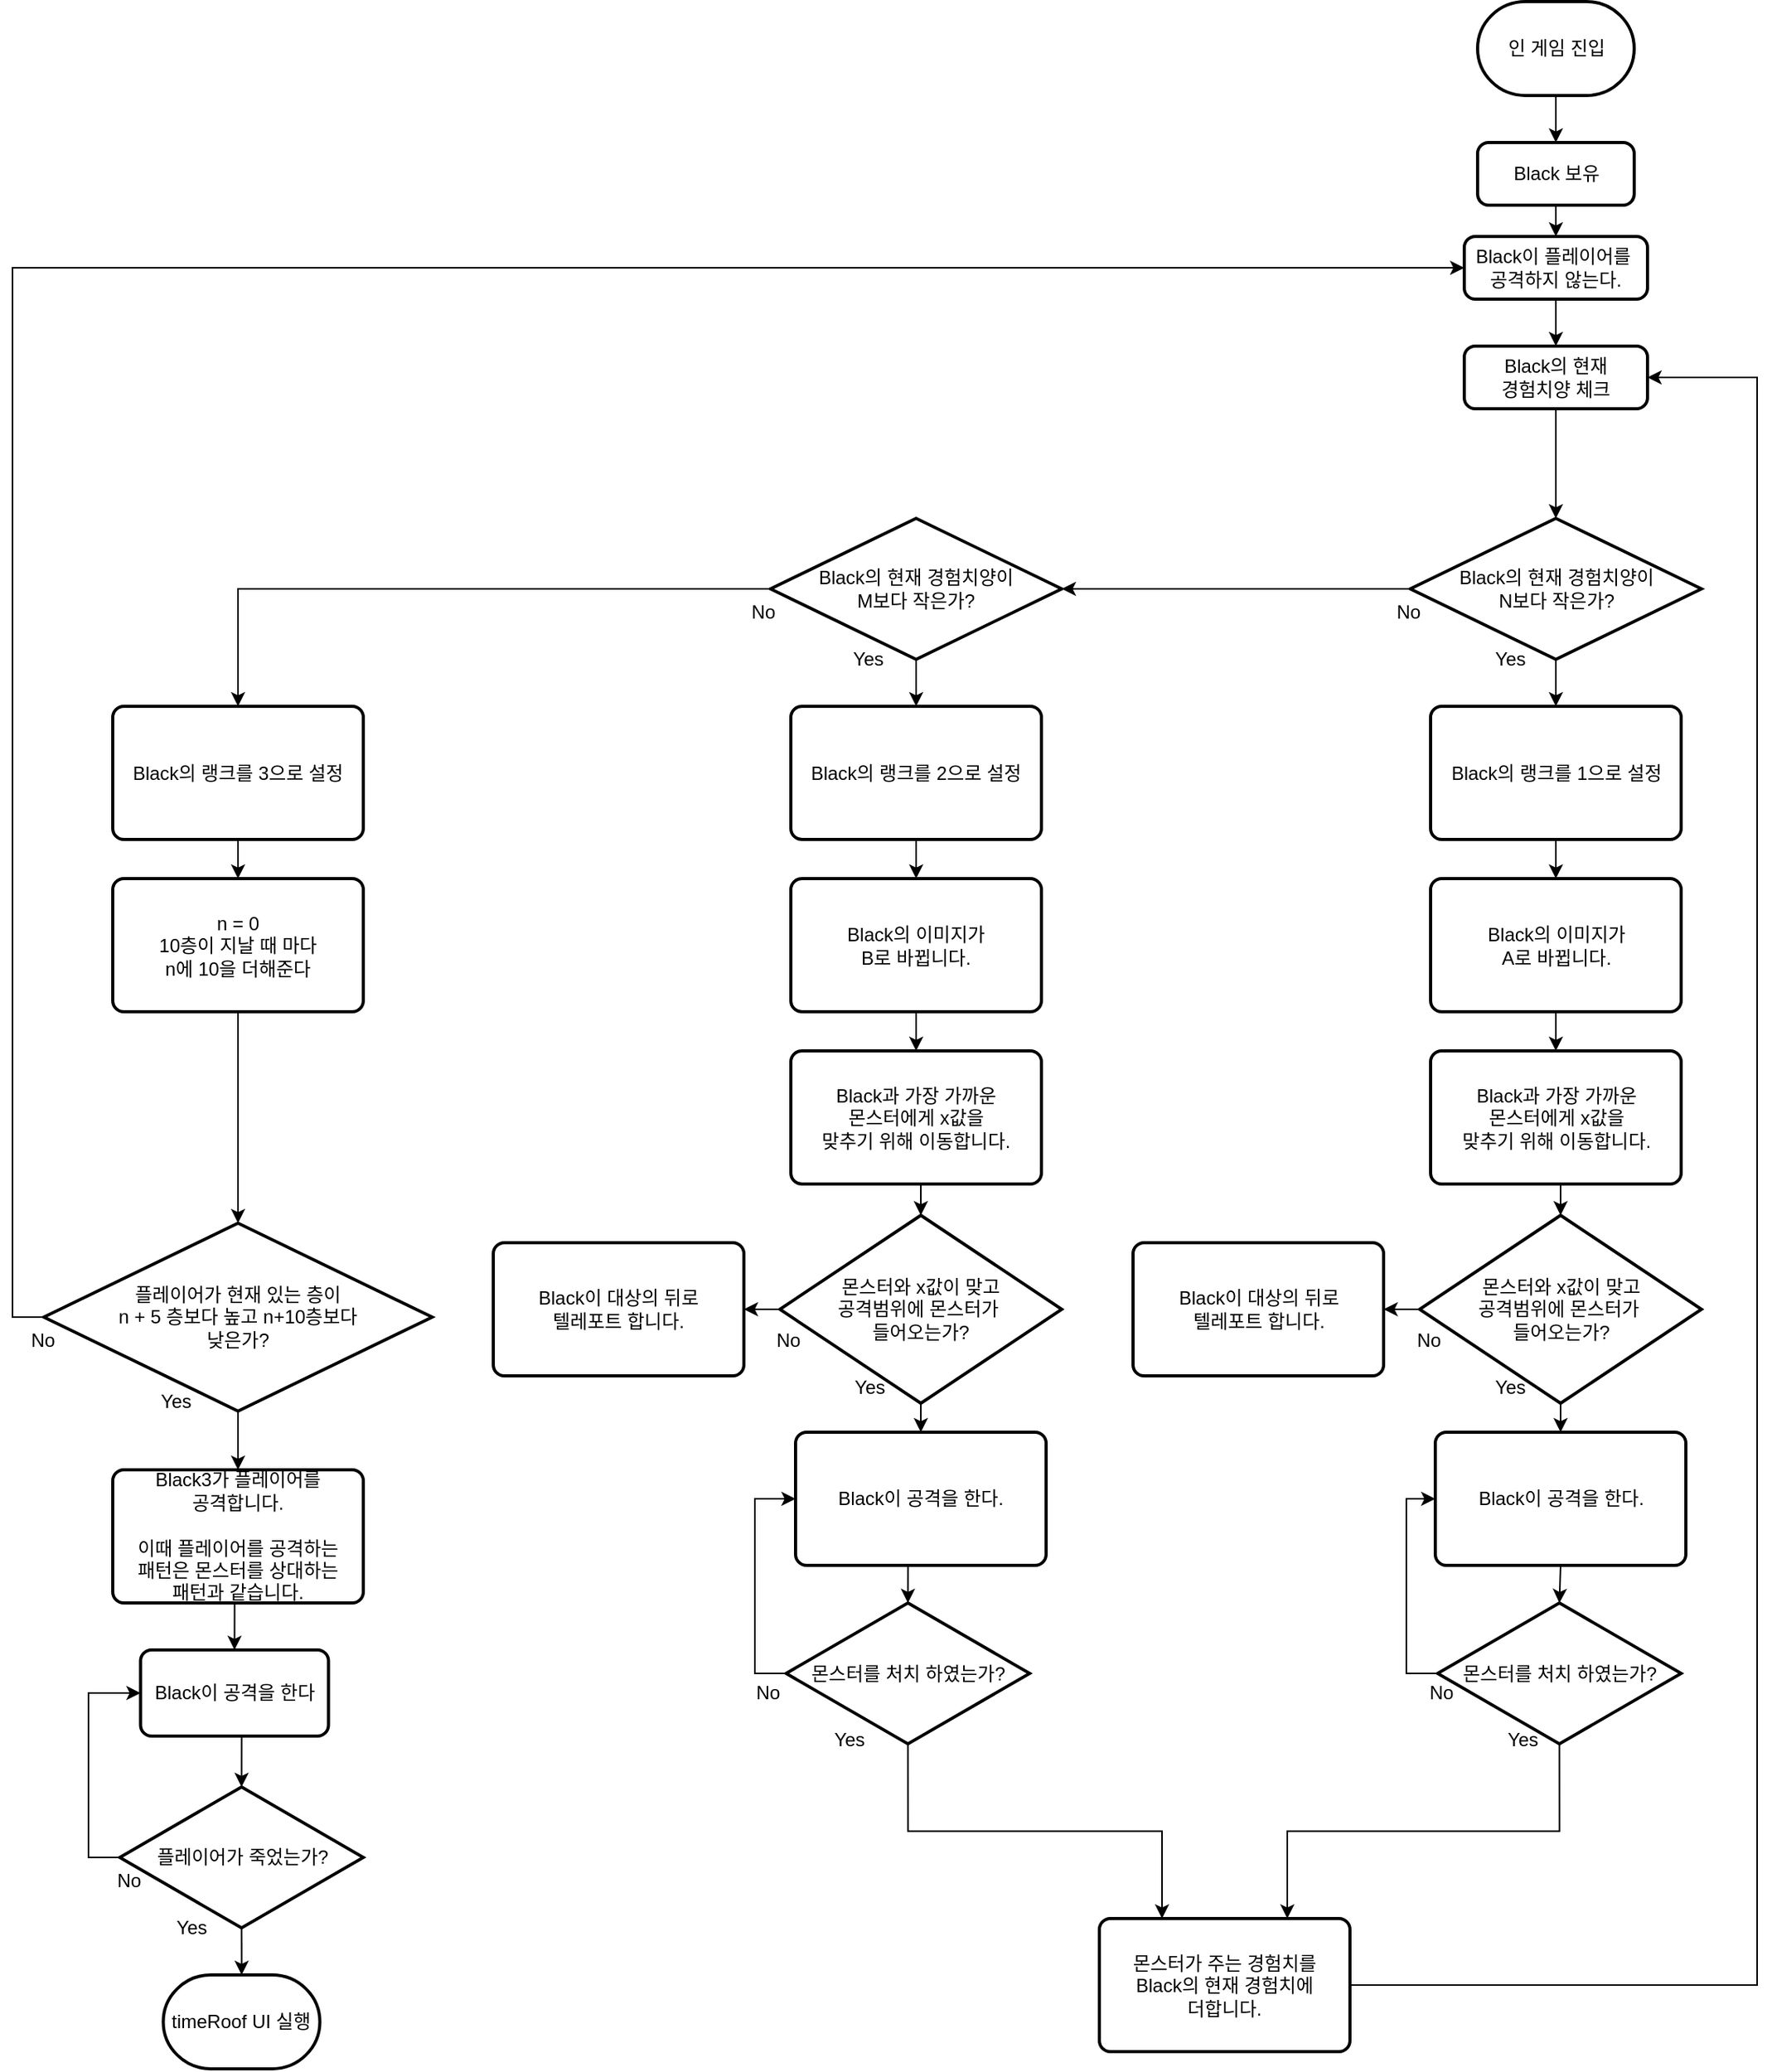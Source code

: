 <mxfile version="13.9.9" type="device"><diagram id="Elonn7mZ484trIvTHA_Z" name="페이지-1"><mxGraphModel dx="2637" dy="2512" grid="1" gridSize="10" guides="1" tooltips="1" connect="1" arrows="1" fold="1" page="1" pageScale="1" pageWidth="827" pageHeight="1169" math="0" shadow="0"><root><mxCell id="0"/><mxCell id="1" parent="0"/><mxCell id="RiCFiJ0sCtWjMGRYQDq8-5" style="edgeStyle=orthogonalEdgeStyle;rounded=0;orthogonalLoop=1;jettySize=auto;html=1;exitX=0.5;exitY=1;exitDx=0;exitDy=0;exitPerimeter=0;entryX=0.5;entryY=0;entryDx=0;entryDy=0;" edge="1" parent="1" source="RiCFiJ0sCtWjMGRYQDq8-1" target="RiCFiJ0sCtWjMGRYQDq8-2"><mxGeometry relative="1" as="geometry"/></mxCell><mxCell id="RiCFiJ0sCtWjMGRYQDq8-1" value="인 게임 진입" style="strokeWidth=2;html=1;shape=mxgraph.flowchart.terminator;whiteSpace=wrap;" vertex="1" parent="1"><mxGeometry x="571.5" y="-140" width="100" height="60" as="geometry"/></mxCell><mxCell id="RiCFiJ0sCtWjMGRYQDq8-89" style="edgeStyle=orthogonalEdgeStyle;rounded=0;orthogonalLoop=1;jettySize=auto;html=1;exitX=0.5;exitY=1;exitDx=0;exitDy=0;entryX=0.5;entryY=0;entryDx=0;entryDy=0;" edge="1" parent="1" source="RiCFiJ0sCtWjMGRYQDq8-2" target="RiCFiJ0sCtWjMGRYQDq8-88"><mxGeometry relative="1" as="geometry"/></mxCell><mxCell id="RiCFiJ0sCtWjMGRYQDq8-2" value="&lt;span&gt;Black 보유&lt;/span&gt;" style="rounded=1;whiteSpace=wrap;html=1;absoluteArcSize=1;arcSize=14;strokeWidth=2;" vertex="1" parent="1"><mxGeometry x="571.5" y="-50" width="100" height="40" as="geometry"/></mxCell><mxCell id="RiCFiJ0sCtWjMGRYQDq8-60" style="edgeStyle=orthogonalEdgeStyle;rounded=0;orthogonalLoop=1;jettySize=auto;html=1;exitX=0.5;exitY=1;exitDx=0;exitDy=0;entryX=0.5;entryY=0;entryDx=0;entryDy=0;" edge="1" parent="1" source="RiCFiJ0sCtWjMGRYQDq8-8" target="RiCFiJ0sCtWjMGRYQDq8-25"><mxGeometry relative="1" as="geometry"><mxPoint x="-220" y="420" as="targetPoint"/></mxGeometry></mxCell><mxCell id="RiCFiJ0sCtWjMGRYQDq8-8" value="&lt;span&gt;Black의 랭크를 3으로 설정&lt;/span&gt;" style="rounded=1;whiteSpace=wrap;html=1;absoluteArcSize=1;arcSize=14;strokeWidth=2;" vertex="1" parent="1"><mxGeometry x="-300" y="310" width="160" height="85" as="geometry"/></mxCell><mxCell id="RiCFiJ0sCtWjMGRYQDq8-91" style="edgeStyle=orthogonalEdgeStyle;rounded=0;orthogonalLoop=1;jettySize=auto;html=1;exitX=0.5;exitY=1;exitDx=0;exitDy=0;" edge="1" parent="1" source="RiCFiJ0sCtWjMGRYQDq8-17" target="RiCFiJ0sCtWjMGRYQDq8-77"><mxGeometry relative="1" as="geometry"/></mxCell><mxCell id="RiCFiJ0sCtWjMGRYQDq8-17" value="&lt;span&gt;Black의 랭크를 2으로 설정&lt;/span&gt;" style="rounded=1;whiteSpace=wrap;html=1;absoluteArcSize=1;arcSize=14;strokeWidth=2;" vertex="1" parent="1"><mxGeometry x="133" y="310" width="160" height="85" as="geometry"/></mxCell><mxCell id="RiCFiJ0sCtWjMGRYQDq8-92" style="edgeStyle=orthogonalEdgeStyle;rounded=0;orthogonalLoop=1;jettySize=auto;html=1;exitX=0.5;exitY=1;exitDx=0;exitDy=0;entryX=0.5;entryY=0;entryDx=0;entryDy=0;" edge="1" parent="1" source="RiCFiJ0sCtWjMGRYQDq8-19" target="RiCFiJ0sCtWjMGRYQDq8-34"><mxGeometry relative="1" as="geometry"/></mxCell><mxCell id="RiCFiJ0sCtWjMGRYQDq8-19" value="&lt;span&gt;Black의 랭크를 1으로 설정&lt;/span&gt;" style="rounded=1;whiteSpace=wrap;html=1;absoluteArcSize=1;arcSize=14;strokeWidth=2;" vertex="1" parent="1"><mxGeometry x="541.5" y="310" width="160" height="85" as="geometry"/></mxCell><mxCell id="RiCFiJ0sCtWjMGRYQDq8-32" style="edgeStyle=orthogonalEdgeStyle;rounded=0;orthogonalLoop=1;jettySize=auto;html=1;exitX=0.5;exitY=1;exitDx=0;exitDy=0;exitPerimeter=0;" edge="1" parent="1" source="RiCFiJ0sCtWjMGRYQDq8-23" target="RiCFiJ0sCtWjMGRYQDq8-31"><mxGeometry relative="1" as="geometry"/></mxCell><mxCell id="RiCFiJ0sCtWjMGRYQDq8-63" style="edgeStyle=orthogonalEdgeStyle;rounded=0;orthogonalLoop=1;jettySize=auto;html=1;exitX=0;exitY=0.5;exitDx=0;exitDy=0;exitPerimeter=0;entryX=0;entryY=0.5;entryDx=0;entryDy=0;" edge="1" parent="1" source="RiCFiJ0sCtWjMGRYQDq8-23" target="RiCFiJ0sCtWjMGRYQDq8-88"><mxGeometry relative="1" as="geometry"><mxPoint x="-187" y="600" as="targetPoint"/></mxGeometry></mxCell><mxCell id="RiCFiJ0sCtWjMGRYQDq8-23" value="플레이어가 현재 있는 층이&lt;br&gt;n + 5 층보다 높고 n+10층보다&lt;br&gt;낮은가?" style="strokeWidth=2;html=1;shape=mxgraph.flowchart.decision;whiteSpace=wrap;" vertex="1" parent="1"><mxGeometry x="-344" y="640" width="248" height="120" as="geometry"/></mxCell><mxCell id="RiCFiJ0sCtWjMGRYQDq8-57" style="edgeStyle=orthogonalEdgeStyle;rounded=0;orthogonalLoop=1;jettySize=auto;html=1;exitX=0.5;exitY=1;exitDx=0;exitDy=0;entryX=0.5;entryY=0;entryDx=0;entryDy=0;entryPerimeter=0;" edge="1" parent="1" source="RiCFiJ0sCtWjMGRYQDq8-25" target="RiCFiJ0sCtWjMGRYQDq8-23"><mxGeometry relative="1" as="geometry"/></mxCell><mxCell id="RiCFiJ0sCtWjMGRYQDq8-25" value="n = 0&lt;br&gt;10층이 지날 때 마다&lt;br&gt;n에 10을 더해준다" style="rounded=1;whiteSpace=wrap;html=1;absoluteArcSize=1;arcSize=14;strokeWidth=2;" vertex="1" parent="1"><mxGeometry x="-300" y="420" width="160" height="85" as="geometry"/></mxCell><mxCell id="RiCFiJ0sCtWjMGRYQDq8-29" value="No" style="text;html=1;align=center;verticalAlign=middle;resizable=0;points=[];autosize=1;" vertex="1" parent="1"><mxGeometry x="-360" y="705" width="30" height="20" as="geometry"/></mxCell><mxCell id="RiCFiJ0sCtWjMGRYQDq8-30" value="Yes" style="text;html=1;align=center;verticalAlign=middle;resizable=0;points=[];autosize=1;" vertex="1" parent="1"><mxGeometry x="-280" y="743.5" width="40" height="20" as="geometry"/></mxCell><mxCell id="RiCFiJ0sCtWjMGRYQDq8-153" style="edgeStyle=orthogonalEdgeStyle;rounded=0;orthogonalLoop=1;jettySize=auto;html=1;exitX=0.5;exitY=1;exitDx=0;exitDy=0;entryX=0.5;entryY=0;entryDx=0;entryDy=0;" edge="1" parent="1" source="RiCFiJ0sCtWjMGRYQDq8-31" target="RiCFiJ0sCtWjMGRYQDq8-152"><mxGeometry relative="1" as="geometry"/></mxCell><mxCell id="RiCFiJ0sCtWjMGRYQDq8-31" value="Black3가 플레이어를&lt;br&gt;공격합니다.&lt;br&gt;&lt;br&gt;이때 플레이어를 공격하는&lt;br&gt;패턴은 몬스터를 상대하는&lt;br&gt;패턴과 같습니다." style="rounded=1;whiteSpace=wrap;html=1;absoluteArcSize=1;arcSize=14;strokeWidth=2;" vertex="1" parent="1"><mxGeometry x="-300" y="797.5" width="160" height="85" as="geometry"/></mxCell><mxCell id="RiCFiJ0sCtWjMGRYQDq8-104" style="edgeStyle=orthogonalEdgeStyle;rounded=0;orthogonalLoop=1;jettySize=auto;html=1;exitX=0.5;exitY=1;exitDx=0;exitDy=0;entryX=0.5;entryY=0;entryDx=0;entryDy=0;" edge="1" parent="1" source="RiCFiJ0sCtWjMGRYQDq8-34" target="RiCFiJ0sCtWjMGRYQDq8-102"><mxGeometry relative="1" as="geometry"/></mxCell><mxCell id="RiCFiJ0sCtWjMGRYQDq8-34" value="Black의 이미지가&lt;br&gt;A로 바뀝니다." style="rounded=1;whiteSpace=wrap;html=1;absoluteArcSize=1;arcSize=14;strokeWidth=2;" vertex="1" parent="1"><mxGeometry x="541.5" y="420" width="160" height="85" as="geometry"/></mxCell><mxCell id="RiCFiJ0sCtWjMGRYQDq8-74" style="edgeStyle=orthogonalEdgeStyle;rounded=0;orthogonalLoop=1;jettySize=auto;html=1;exitX=0;exitY=0.5;exitDx=0;exitDy=0;exitPerimeter=0;entryX=1;entryY=0.5;entryDx=0;entryDy=0;entryPerimeter=0;" edge="1" parent="1" source="RiCFiJ0sCtWjMGRYQDq8-65" target="RiCFiJ0sCtWjMGRYQDq8-66"><mxGeometry relative="1" as="geometry"/></mxCell><mxCell id="RiCFiJ0sCtWjMGRYQDq8-85" style="edgeStyle=orthogonalEdgeStyle;rounded=0;orthogonalLoop=1;jettySize=auto;html=1;exitX=0.5;exitY=1;exitDx=0;exitDy=0;exitPerimeter=0;entryX=0.5;entryY=0;entryDx=0;entryDy=0;" edge="1" parent="1" source="RiCFiJ0sCtWjMGRYQDq8-65" target="RiCFiJ0sCtWjMGRYQDq8-19"><mxGeometry relative="1" as="geometry"><mxPoint x="621.5" y="320" as="targetPoint"/></mxGeometry></mxCell><mxCell id="RiCFiJ0sCtWjMGRYQDq8-65" value="Black의 현재 경험치양이&lt;br&gt;N보다 작은가?" style="strokeWidth=2;html=1;shape=mxgraph.flowchart.decision;whiteSpace=wrap;" vertex="1" parent="1"><mxGeometry x="528.5" y="190" width="186" height="90" as="geometry"/></mxCell><mxCell id="RiCFiJ0sCtWjMGRYQDq8-76" style="edgeStyle=orthogonalEdgeStyle;rounded=0;orthogonalLoop=1;jettySize=auto;html=1;exitX=0;exitY=0.5;exitDx=0;exitDy=0;exitPerimeter=0;entryX=0.5;entryY=0;entryDx=0;entryDy=0;" edge="1" parent="1" source="RiCFiJ0sCtWjMGRYQDq8-66" target="RiCFiJ0sCtWjMGRYQDq8-8"><mxGeometry relative="1" as="geometry"/></mxCell><mxCell id="RiCFiJ0sCtWjMGRYQDq8-84" style="edgeStyle=orthogonalEdgeStyle;rounded=0;orthogonalLoop=1;jettySize=auto;html=1;exitX=0.5;exitY=1;exitDx=0;exitDy=0;exitPerimeter=0;entryX=0.5;entryY=0;entryDx=0;entryDy=0;" edge="1" parent="1" source="RiCFiJ0sCtWjMGRYQDq8-66" target="RiCFiJ0sCtWjMGRYQDq8-17"><mxGeometry relative="1" as="geometry"><mxPoint x="213.0" y="320" as="targetPoint"/></mxGeometry></mxCell><mxCell id="RiCFiJ0sCtWjMGRYQDq8-66" value="Black의 현재 경험치양이&lt;br&gt;M보다 작은가?" style="strokeWidth=2;html=1;shape=mxgraph.flowchart.decision;whiteSpace=wrap;" vertex="1" parent="1"><mxGeometry x="120" y="190" width="186" height="90" as="geometry"/></mxCell><mxCell id="RiCFiJ0sCtWjMGRYQDq8-70" value="No" style="text;html=1;align=center;verticalAlign=middle;resizable=0;points=[];autosize=1;" vertex="1" parent="1"><mxGeometry x="511.5" y="240" width="30" height="20" as="geometry"/></mxCell><mxCell id="RiCFiJ0sCtWjMGRYQDq8-71" value="Yes" style="text;html=1;align=center;verticalAlign=middle;resizable=0;points=[];autosize=1;" vertex="1" parent="1"><mxGeometry x="571.5" y="270" width="40" height="20" as="geometry"/></mxCell><mxCell id="RiCFiJ0sCtWjMGRYQDq8-103" style="edgeStyle=orthogonalEdgeStyle;rounded=0;orthogonalLoop=1;jettySize=auto;html=1;exitX=0.5;exitY=1;exitDx=0;exitDy=0;entryX=0.5;entryY=0;entryDx=0;entryDy=0;" edge="1" parent="1" source="RiCFiJ0sCtWjMGRYQDq8-77" target="RiCFiJ0sCtWjMGRYQDq8-100"><mxGeometry relative="1" as="geometry"/></mxCell><mxCell id="RiCFiJ0sCtWjMGRYQDq8-77" value="Black의 이미지가&lt;br&gt;B로 바뀝니다." style="rounded=1;whiteSpace=wrap;html=1;absoluteArcSize=1;arcSize=14;strokeWidth=2;" vertex="1" parent="1"><mxGeometry x="133" y="420" width="160" height="85" as="geometry"/></mxCell><mxCell id="RiCFiJ0sCtWjMGRYQDq8-82" value="No" style="text;html=1;align=center;verticalAlign=middle;resizable=0;points=[];autosize=1;" vertex="1" parent="1"><mxGeometry x="100" y="240" width="30" height="20" as="geometry"/></mxCell><mxCell id="RiCFiJ0sCtWjMGRYQDq8-83" value="Yes" style="text;html=1;align=center;verticalAlign=middle;resizable=0;points=[];autosize=1;" vertex="1" parent="1"><mxGeometry x="162" y="270" width="40" height="20" as="geometry"/></mxCell><mxCell id="RiCFiJ0sCtWjMGRYQDq8-135" style="edgeStyle=orthogonalEdgeStyle;rounded=0;orthogonalLoop=1;jettySize=auto;html=1;exitX=0.5;exitY=1;exitDx=0;exitDy=0;entryX=0.5;entryY=0;entryDx=0;entryDy=0;" edge="1" parent="1" source="RiCFiJ0sCtWjMGRYQDq8-88" target="RiCFiJ0sCtWjMGRYQDq8-134"><mxGeometry relative="1" as="geometry"/></mxCell><mxCell id="RiCFiJ0sCtWjMGRYQDq8-88" value="Black이 플레이어를&amp;nbsp;&lt;br&gt;공격하지 않는다." style="rounded=1;whiteSpace=wrap;html=1;absoluteArcSize=1;arcSize=14;strokeWidth=2;" vertex="1" parent="1"><mxGeometry x="563" y="10" width="117" height="40" as="geometry"/></mxCell><mxCell id="RiCFiJ0sCtWjMGRYQDq8-110" style="edgeStyle=orthogonalEdgeStyle;rounded=0;orthogonalLoop=1;jettySize=auto;html=1;exitX=0;exitY=0.5;exitDx=0;exitDy=0;exitPerimeter=0;entryX=1;entryY=0.5;entryDx=0;entryDy=0;" edge="1" parent="1" source="RiCFiJ0sCtWjMGRYQDq8-93" target="RiCFiJ0sCtWjMGRYQDq8-106"><mxGeometry relative="1" as="geometry"/></mxCell><mxCell id="RiCFiJ0sCtWjMGRYQDq8-122" style="edgeStyle=orthogonalEdgeStyle;rounded=0;orthogonalLoop=1;jettySize=auto;html=1;exitX=0.5;exitY=1;exitDx=0;exitDy=0;exitPerimeter=0;entryX=0.5;entryY=0;entryDx=0;entryDy=0;" edge="1" parent="1" source="RiCFiJ0sCtWjMGRYQDq8-93" target="RiCFiJ0sCtWjMGRYQDq8-98"><mxGeometry relative="1" as="geometry"/></mxCell><mxCell id="RiCFiJ0sCtWjMGRYQDq8-93" value="&lt;span style=&quot;font-family: &amp;#34;helvetica&amp;#34;&quot;&gt;몬스터와 x값이 맞고&lt;/span&gt;&lt;br style=&quot;font-family: &amp;#34;helvetica&amp;#34;&quot;&gt;&lt;span style=&quot;font-family: &amp;#34;helvetica&amp;#34;&quot;&gt;공격범위에 몬스터가&amp;nbsp;&lt;/span&gt;&lt;br style=&quot;font-family: &amp;#34;helvetica&amp;#34;&quot;&gt;&lt;span style=&quot;font-family: &amp;#34;helvetica&amp;#34;&quot;&gt;들어오는가?&lt;/span&gt;" style="strokeWidth=2;html=1;shape=mxgraph.flowchart.decision;whiteSpace=wrap;" vertex="1" parent="1"><mxGeometry x="534.5" y="635" width="180" height="120" as="geometry"/></mxCell><mxCell id="RiCFiJ0sCtWjMGRYQDq8-131" style="edgeStyle=orthogonalEdgeStyle;rounded=0;orthogonalLoop=1;jettySize=auto;html=1;exitX=0.5;exitY=1;exitDx=0;exitDy=0;entryX=0.5;entryY=0;entryDx=0;entryDy=0;entryPerimeter=0;" edge="1" parent="1" source="RiCFiJ0sCtWjMGRYQDq8-98" target="RiCFiJ0sCtWjMGRYQDq8-124"><mxGeometry relative="1" as="geometry"/></mxCell><mxCell id="RiCFiJ0sCtWjMGRYQDq8-98" value="Black이 공격을 한다." style="rounded=1;whiteSpace=wrap;html=1;absoluteArcSize=1;arcSize=14;strokeWidth=2;" vertex="1" parent="1"><mxGeometry x="544.5" y="773.5" width="160" height="85" as="geometry"/></mxCell><mxCell id="RiCFiJ0sCtWjMGRYQDq8-121" style="edgeStyle=orthogonalEdgeStyle;rounded=0;orthogonalLoop=1;jettySize=auto;html=1;exitX=0.5;exitY=1;exitDx=0;exitDy=0;entryX=0.5;entryY=0;entryDx=0;entryDy=0;entryPerimeter=0;" edge="1" parent="1" source="RiCFiJ0sCtWjMGRYQDq8-100" target="RiCFiJ0sCtWjMGRYQDq8-115"><mxGeometry relative="1" as="geometry"/></mxCell><mxCell id="RiCFiJ0sCtWjMGRYQDq8-100" value="&lt;span style=&quot;font-family: &amp;#34;helvetica&amp;#34;&quot;&gt;Black과 가장 가까운&lt;/span&gt;&lt;br style=&quot;font-family: &amp;#34;helvetica&amp;#34;&quot;&gt;&lt;span style=&quot;font-family: &amp;#34;helvetica&amp;#34;&quot;&gt;몬스터에게 x값을&lt;/span&gt;&lt;br style=&quot;font-family: &amp;#34;helvetica&amp;#34;&quot;&gt;&lt;span style=&quot;font-family: &amp;#34;helvetica&amp;#34;&quot;&gt;맞추기 위해 이동합니다.&lt;/span&gt;" style="rounded=1;whiteSpace=wrap;html=1;absoluteArcSize=1;arcSize=14;strokeWidth=2;" vertex="1" parent="1"><mxGeometry x="133" y="530" width="160" height="85" as="geometry"/></mxCell><mxCell id="RiCFiJ0sCtWjMGRYQDq8-120" style="edgeStyle=orthogonalEdgeStyle;rounded=0;orthogonalLoop=1;jettySize=auto;html=1;exitX=0.5;exitY=1;exitDx=0;exitDy=0;entryX=0.5;entryY=0;entryDx=0;entryDy=0;entryPerimeter=0;" edge="1" parent="1" source="RiCFiJ0sCtWjMGRYQDq8-102" target="RiCFiJ0sCtWjMGRYQDq8-93"><mxGeometry relative="1" as="geometry"/></mxCell><mxCell id="RiCFiJ0sCtWjMGRYQDq8-102" value="&lt;span style=&quot;font-family: &amp;#34;helvetica&amp;#34;&quot;&gt;Black과 가장 가까운&lt;/span&gt;&lt;br style=&quot;font-family: &amp;#34;helvetica&amp;#34;&quot;&gt;&lt;span style=&quot;font-family: &amp;#34;helvetica&amp;#34;&quot;&gt;몬스터에게 x값을&lt;/span&gt;&lt;br style=&quot;font-family: &amp;#34;helvetica&amp;#34;&quot;&gt;&lt;span style=&quot;font-family: &amp;#34;helvetica&amp;#34;&quot;&gt;맞추기 위해 이동합니다.&lt;/span&gt;" style="rounded=1;whiteSpace=wrap;html=1;absoluteArcSize=1;arcSize=14;strokeWidth=2;" vertex="1" parent="1"><mxGeometry x="541.5" y="530" width="160" height="85" as="geometry"/></mxCell><mxCell id="RiCFiJ0sCtWjMGRYQDq8-106" value="Black이 대상의 뒤로&lt;br&gt;텔레포트 합니다." style="rounded=1;whiteSpace=wrap;html=1;absoluteArcSize=1;arcSize=14;strokeWidth=2;" vertex="1" parent="1"><mxGeometry x="351.5" y="652.5" width="160" height="85" as="geometry"/></mxCell><mxCell id="RiCFiJ0sCtWjMGRYQDq8-108" value="No" style="text;html=1;align=center;verticalAlign=middle;resizable=0;points=[];autosize=1;" vertex="1" parent="1"><mxGeometry x="524.5" y="705" width="30" height="20" as="geometry"/></mxCell><mxCell id="RiCFiJ0sCtWjMGRYQDq8-109" value="Yes" style="text;html=1;align=center;verticalAlign=middle;resizable=0;points=[];autosize=1;" vertex="1" parent="1"><mxGeometry x="571.5" y="735" width="40" height="20" as="geometry"/></mxCell><mxCell id="RiCFiJ0sCtWjMGRYQDq8-113" style="edgeStyle=orthogonalEdgeStyle;rounded=0;orthogonalLoop=1;jettySize=auto;html=1;exitX=0;exitY=0.5;exitDx=0;exitDy=0;exitPerimeter=0;entryX=1;entryY=0.5;entryDx=0;entryDy=0;" edge="1" parent="1" source="RiCFiJ0sCtWjMGRYQDq8-115" target="RiCFiJ0sCtWjMGRYQDq8-117"><mxGeometry relative="1" as="geometry"/></mxCell><mxCell id="RiCFiJ0sCtWjMGRYQDq8-123" style="edgeStyle=orthogonalEdgeStyle;rounded=0;orthogonalLoop=1;jettySize=auto;html=1;exitX=0.5;exitY=1;exitDx=0;exitDy=0;exitPerimeter=0;entryX=0.5;entryY=0;entryDx=0;entryDy=0;" edge="1" parent="1" source="RiCFiJ0sCtWjMGRYQDq8-115" target="RiCFiJ0sCtWjMGRYQDq8-116"><mxGeometry relative="1" as="geometry"/></mxCell><mxCell id="RiCFiJ0sCtWjMGRYQDq8-115" value="&lt;span style=&quot;font-family: &amp;#34;helvetica&amp;#34;&quot;&gt;몬스터와 x값이 맞고&lt;/span&gt;&lt;br style=&quot;font-family: &amp;#34;helvetica&amp;#34;&quot;&gt;&lt;span style=&quot;font-family: &amp;#34;helvetica&amp;#34;&quot;&gt;공격범위에 몬스터가&amp;nbsp;&lt;/span&gt;&lt;br style=&quot;font-family: &amp;#34;helvetica&amp;#34;&quot;&gt;&lt;span style=&quot;font-family: &amp;#34;helvetica&amp;#34;&quot;&gt;들어오는가?&lt;/span&gt;" style="strokeWidth=2;html=1;shape=mxgraph.flowchart.decision;whiteSpace=wrap;" vertex="1" parent="1"><mxGeometry x="126" y="635" width="180" height="120" as="geometry"/></mxCell><mxCell id="RiCFiJ0sCtWjMGRYQDq8-141" style="edgeStyle=orthogonalEdgeStyle;rounded=0;orthogonalLoop=1;jettySize=auto;html=1;exitX=0.5;exitY=1;exitDx=0;exitDy=0;entryX=0.5;entryY=0;entryDx=0;entryDy=0;entryPerimeter=0;" edge="1" parent="1" source="RiCFiJ0sCtWjMGRYQDq8-116" target="RiCFiJ0sCtWjMGRYQDq8-139"><mxGeometry relative="1" as="geometry"/></mxCell><mxCell id="RiCFiJ0sCtWjMGRYQDq8-116" value="Black이 공격을 한다." style="rounded=1;whiteSpace=wrap;html=1;absoluteArcSize=1;arcSize=14;strokeWidth=2;" vertex="1" parent="1"><mxGeometry x="136" y="773.5" width="160" height="85" as="geometry"/></mxCell><mxCell id="RiCFiJ0sCtWjMGRYQDq8-117" value="Black이 대상의 뒤로&lt;br&gt;텔레포트 합니다." style="rounded=1;whiteSpace=wrap;html=1;absoluteArcSize=1;arcSize=14;strokeWidth=2;" vertex="1" parent="1"><mxGeometry x="-57" y="652.5" width="160" height="85" as="geometry"/></mxCell><mxCell id="RiCFiJ0sCtWjMGRYQDq8-118" value="No" style="text;html=1;align=center;verticalAlign=middle;resizable=0;points=[];autosize=1;" vertex="1" parent="1"><mxGeometry x="116" y="705" width="30" height="20" as="geometry"/></mxCell><mxCell id="RiCFiJ0sCtWjMGRYQDq8-119" value="Yes" style="text;html=1;align=center;verticalAlign=middle;resizable=0;points=[];autosize=1;" vertex="1" parent="1"><mxGeometry x="163" y="735" width="40" height="20" as="geometry"/></mxCell><mxCell id="RiCFiJ0sCtWjMGRYQDq8-130" style="edgeStyle=orthogonalEdgeStyle;rounded=0;orthogonalLoop=1;jettySize=auto;html=1;exitX=0;exitY=0.5;exitDx=0;exitDy=0;exitPerimeter=0;entryX=0;entryY=0.5;entryDx=0;entryDy=0;" edge="1" parent="1" source="RiCFiJ0sCtWjMGRYQDq8-124" target="RiCFiJ0sCtWjMGRYQDq8-98"><mxGeometry relative="1" as="geometry"/></mxCell><mxCell id="RiCFiJ0sCtWjMGRYQDq8-132" style="edgeStyle=orthogonalEdgeStyle;rounded=0;orthogonalLoop=1;jettySize=auto;html=1;exitX=0.5;exitY=1;exitDx=0;exitDy=0;exitPerimeter=0;entryX=0.75;entryY=0;entryDx=0;entryDy=0;" edge="1" parent="1" source="RiCFiJ0sCtWjMGRYQDq8-124" target="RiCFiJ0sCtWjMGRYQDq8-126"><mxGeometry relative="1" as="geometry"/></mxCell><mxCell id="RiCFiJ0sCtWjMGRYQDq8-124" value="몬스터를 처치 하였는가?" style="strokeWidth=2;html=1;shape=mxgraph.flowchart.decision;whiteSpace=wrap;" vertex="1" parent="1"><mxGeometry x="546" y="882.5" width="155.5" height="90" as="geometry"/></mxCell><mxCell id="RiCFiJ0sCtWjMGRYQDq8-148" style="edgeStyle=orthogonalEdgeStyle;rounded=0;orthogonalLoop=1;jettySize=auto;html=1;exitX=1;exitY=0.5;exitDx=0;exitDy=0;entryX=1;entryY=0.5;entryDx=0;entryDy=0;" edge="1" parent="1" source="RiCFiJ0sCtWjMGRYQDq8-126" target="RiCFiJ0sCtWjMGRYQDq8-134"><mxGeometry relative="1" as="geometry"><Array as="points"><mxPoint x="750" y="1127"/><mxPoint x="750" y="100"/></Array></mxGeometry></mxCell><mxCell id="RiCFiJ0sCtWjMGRYQDq8-126" value="몬스터가 주는 경험치를&lt;br&gt;Black의 현재 경험치에&lt;br&gt;더합니다." style="rounded=1;whiteSpace=wrap;html=1;absoluteArcSize=1;arcSize=14;strokeWidth=2;" vertex="1" parent="1"><mxGeometry x="330" y="1084" width="160" height="85" as="geometry"/></mxCell><mxCell id="RiCFiJ0sCtWjMGRYQDq8-127" value="No" style="text;html=1;align=center;verticalAlign=middle;resizable=0;points=[];autosize=1;" vertex="1" parent="1"><mxGeometry x="533" y="930" width="30" height="20" as="geometry"/></mxCell><mxCell id="RiCFiJ0sCtWjMGRYQDq8-128" value="Yes" style="text;html=1;align=center;verticalAlign=middle;resizable=0;points=[];autosize=1;" vertex="1" parent="1"><mxGeometry x="580" y="960" width="40" height="20" as="geometry"/></mxCell><mxCell id="RiCFiJ0sCtWjMGRYQDq8-136" style="edgeStyle=orthogonalEdgeStyle;rounded=0;orthogonalLoop=1;jettySize=auto;html=1;exitX=0.5;exitY=1;exitDx=0;exitDy=0;entryX=0.5;entryY=0;entryDx=0;entryDy=0;entryPerimeter=0;" edge="1" parent="1" source="RiCFiJ0sCtWjMGRYQDq8-134" target="RiCFiJ0sCtWjMGRYQDq8-65"><mxGeometry relative="1" as="geometry"/></mxCell><mxCell id="RiCFiJ0sCtWjMGRYQDq8-134" value="Black의 현재&lt;br&gt;경험치양 체크" style="rounded=1;whiteSpace=wrap;html=1;absoluteArcSize=1;arcSize=14;strokeWidth=2;" vertex="1" parent="1"><mxGeometry x="563" y="80" width="117" height="40" as="geometry"/></mxCell><mxCell id="RiCFiJ0sCtWjMGRYQDq8-140" style="edgeStyle=orthogonalEdgeStyle;rounded=0;orthogonalLoop=1;jettySize=auto;html=1;exitX=0;exitY=0.5;exitDx=0;exitDy=0;exitPerimeter=0;entryX=0;entryY=0.5;entryDx=0;entryDy=0;" edge="1" parent="1" source="RiCFiJ0sCtWjMGRYQDq8-139" target="RiCFiJ0sCtWjMGRYQDq8-116"><mxGeometry relative="1" as="geometry"/></mxCell><mxCell id="RiCFiJ0sCtWjMGRYQDq8-147" style="edgeStyle=orthogonalEdgeStyle;rounded=0;orthogonalLoop=1;jettySize=auto;html=1;exitX=0.5;exitY=1;exitDx=0;exitDy=0;exitPerimeter=0;entryX=0.25;entryY=0;entryDx=0;entryDy=0;" edge="1" parent="1" source="RiCFiJ0sCtWjMGRYQDq8-139" target="RiCFiJ0sCtWjMGRYQDq8-126"><mxGeometry relative="1" as="geometry"/></mxCell><mxCell id="RiCFiJ0sCtWjMGRYQDq8-139" value="몬스터를 처치 하였는가?" style="strokeWidth=2;html=1;shape=mxgraph.flowchart.decision;whiteSpace=wrap;" vertex="1" parent="1"><mxGeometry x="130" y="882.5" width="155.5" height="90" as="geometry"/></mxCell><mxCell id="RiCFiJ0sCtWjMGRYQDq8-144" value="No" style="text;html=1;align=center;verticalAlign=middle;resizable=0;points=[];autosize=1;" vertex="1" parent="1"><mxGeometry x="103" y="930" width="30" height="20" as="geometry"/></mxCell><mxCell id="RiCFiJ0sCtWjMGRYQDq8-145" value="Yes" style="text;html=1;align=center;verticalAlign=middle;resizable=0;points=[];autosize=1;" vertex="1" parent="1"><mxGeometry x="150" y="960" width="40" height="20" as="geometry"/></mxCell><mxCell id="RiCFiJ0sCtWjMGRYQDq8-155" style="edgeStyle=orthogonalEdgeStyle;rounded=0;orthogonalLoop=1;jettySize=auto;html=1;exitX=0;exitY=0.5;exitDx=0;exitDy=0;exitPerimeter=0;entryX=0;entryY=0.5;entryDx=0;entryDy=0;" edge="1" parent="1" source="RiCFiJ0sCtWjMGRYQDq8-149" target="RiCFiJ0sCtWjMGRYQDq8-152"><mxGeometry relative="1" as="geometry"/></mxCell><mxCell id="RiCFiJ0sCtWjMGRYQDq8-160" style="edgeStyle=orthogonalEdgeStyle;rounded=0;orthogonalLoop=1;jettySize=auto;html=1;exitX=0.5;exitY=1;exitDx=0;exitDy=0;exitPerimeter=0;" edge="1" parent="1" source="RiCFiJ0sCtWjMGRYQDq8-149" target="RiCFiJ0sCtWjMGRYQDq8-159"><mxGeometry relative="1" as="geometry"/></mxCell><mxCell id="RiCFiJ0sCtWjMGRYQDq8-149" value="플레이어가 죽었는가?" style="strokeWidth=2;html=1;shape=mxgraph.flowchart.decision;whiteSpace=wrap;" vertex="1" parent="1"><mxGeometry x="-295.5" y="1000" width="155.5" height="90" as="geometry"/></mxCell><mxCell id="RiCFiJ0sCtWjMGRYQDq8-150" value="No" style="text;html=1;align=center;verticalAlign=middle;resizable=0;points=[];autosize=1;" vertex="1" parent="1"><mxGeometry x="-305.5" y="1050" width="30" height="20" as="geometry"/></mxCell><mxCell id="RiCFiJ0sCtWjMGRYQDq8-151" value="Yes" style="text;html=1;align=center;verticalAlign=middle;resizable=0;points=[];autosize=1;" vertex="1" parent="1"><mxGeometry x="-270" y="1080" width="40" height="20" as="geometry"/></mxCell><mxCell id="RiCFiJ0sCtWjMGRYQDq8-154" style="edgeStyle=orthogonalEdgeStyle;rounded=0;orthogonalLoop=1;jettySize=auto;html=1;exitX=0.5;exitY=1;exitDx=0;exitDy=0;entryX=0.5;entryY=0;entryDx=0;entryDy=0;entryPerimeter=0;" edge="1" parent="1" source="RiCFiJ0sCtWjMGRYQDq8-152" target="RiCFiJ0sCtWjMGRYQDq8-149"><mxGeometry relative="1" as="geometry"/></mxCell><mxCell id="RiCFiJ0sCtWjMGRYQDq8-152" value="Black이 공격을 한다" style="rounded=1;whiteSpace=wrap;html=1;absoluteArcSize=1;arcSize=14;strokeWidth=2;" vertex="1" parent="1"><mxGeometry x="-282.25" y="912.5" width="120" height="55" as="geometry"/></mxCell><mxCell id="RiCFiJ0sCtWjMGRYQDq8-159" value="timeRoof UI 실행" style="strokeWidth=2;html=1;shape=mxgraph.flowchart.terminator;whiteSpace=wrap;" vertex="1" parent="1"><mxGeometry x="-267.75" y="1120" width="100" height="60" as="geometry"/></mxCell></root></mxGraphModel></diagram></mxfile>